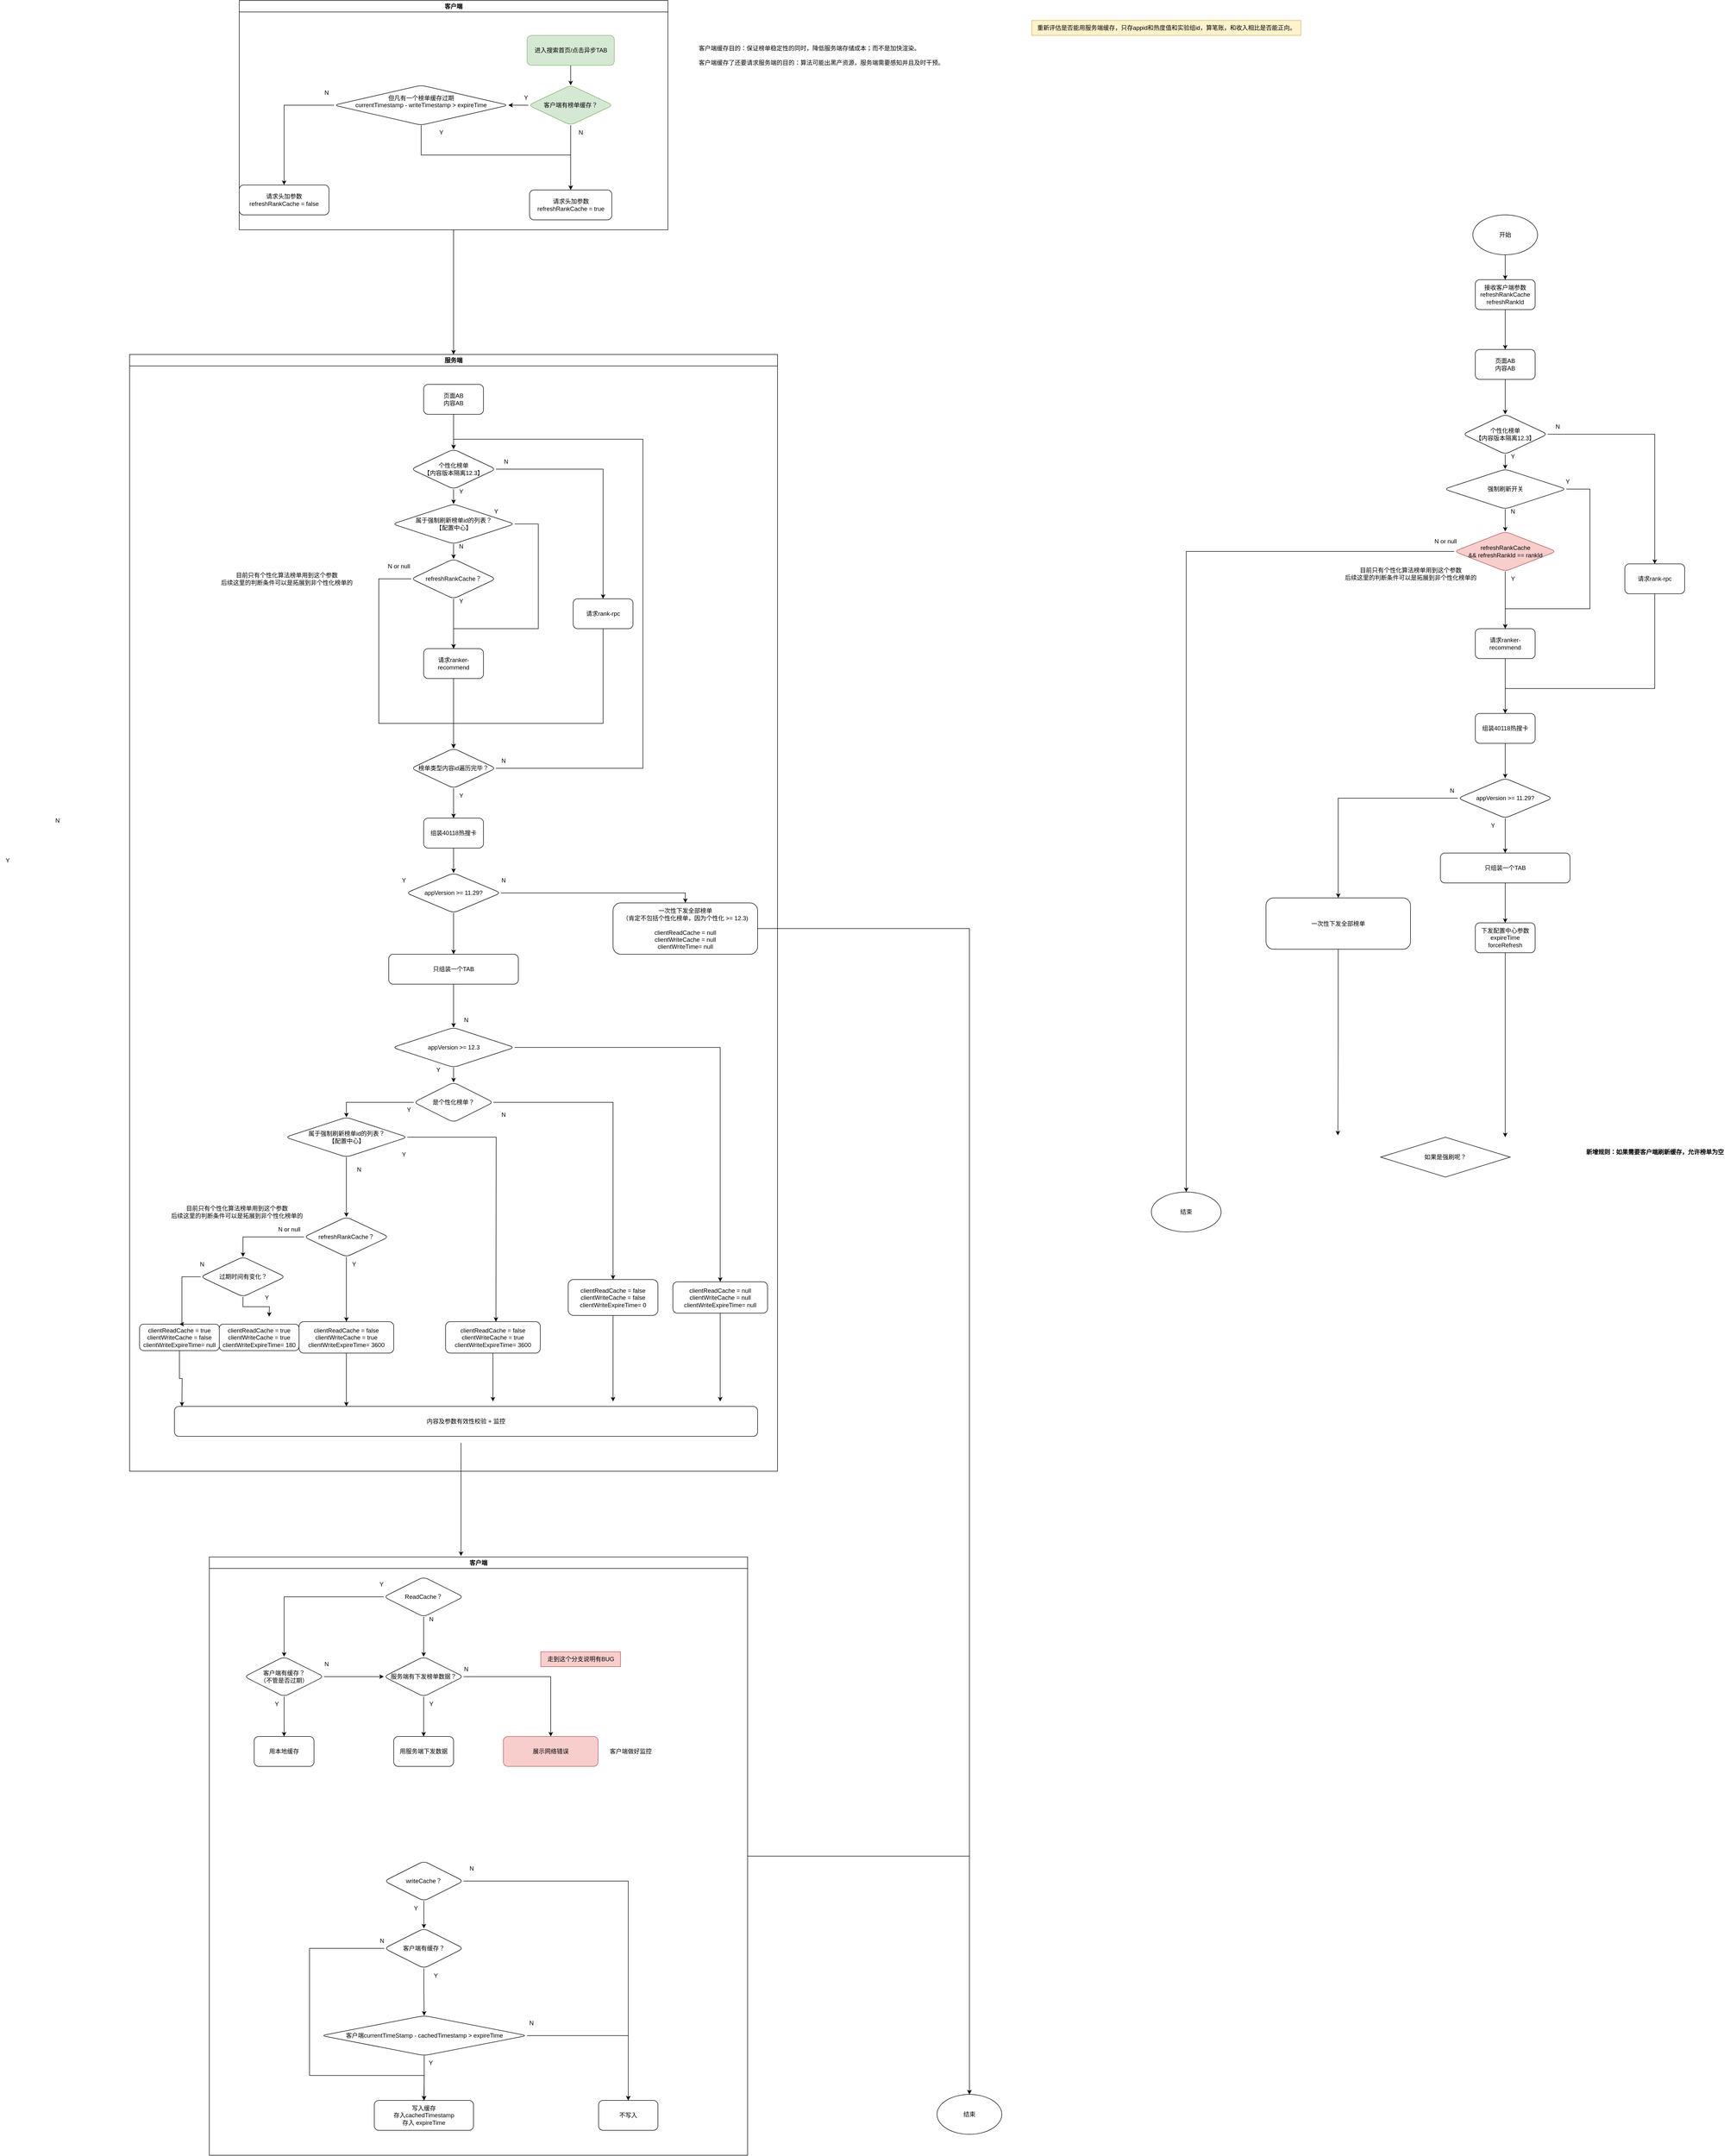 <mxfile version="26.0.16">
  <diagram name="第 1 页" id="NQEf47WvhXZKwdAwDiqe">
    <mxGraphModel dx="1898" dy="1730" grid="1" gridSize="10" guides="1" tooltips="1" connect="1" arrows="1" fold="1" page="1" pageScale="1" pageWidth="827" pageHeight="1169" math="0" shadow="0">
      <root>
        <mxCell id="0" />
        <mxCell id="1" parent="0" />
        <mxCell id="9Gnq12phPFpCPruZLT1S-5" value="" style="edgeStyle=orthogonalEdgeStyle;rounded=0;orthogonalLoop=1;jettySize=auto;html=1;" parent="1" source="9Gnq12phPFpCPruZLT1S-2" target="9Gnq12phPFpCPruZLT1S-4" edge="1">
          <mxGeometry relative="1" as="geometry" />
        </mxCell>
        <mxCell id="9Gnq12phPFpCPruZLT1S-165" value="" style="edgeStyle=orthogonalEdgeStyle;rounded=0;orthogonalLoop=1;jettySize=auto;html=1;" parent="1" source="9Gnq12phPFpCPruZLT1S-4" target="9Gnq12phPFpCPruZLT1S-164" edge="1">
          <mxGeometry relative="1" as="geometry" />
        </mxCell>
        <mxCell id="9Gnq12phPFpCPruZLT1S-168" value="" style="edgeStyle=orthogonalEdgeStyle;rounded=0;orthogonalLoop=1;jettySize=auto;html=1;" parent="1" source="9Gnq12phPFpCPruZLT1S-4" target="9Gnq12phPFpCPruZLT1S-167" edge="1">
          <mxGeometry relative="1" as="geometry" />
        </mxCell>
        <mxCell id="9Gnq12phPFpCPruZLT1S-4" value="客户端有榜单缓存？" style="rhombus;whiteSpace=wrap;html=1;rounded=1;fillColor=#d5e8d4;strokeColor=#82b366;" parent="1" vertex="1">
          <mxGeometry x="430" y="-60" width="170" height="80" as="geometry" />
        </mxCell>
        <mxCell id="9Gnq12phPFpCPruZLT1S-66" value="" style="edgeStyle=orthogonalEdgeStyle;rounded=0;orthogonalLoop=1;jettySize=auto;html=1;entryX=0.5;entryY=0;entryDx=0;entryDy=0;" parent="1" source="9Gnq12phPFpCPruZLT1S-61" target="9Gnq12phPFpCPruZLT1S-103" edge="1">
          <mxGeometry relative="1" as="geometry">
            <mxPoint x="220" y="3082" as="targetPoint" />
          </mxGeometry>
        </mxCell>
        <mxCell id="9Gnq12phPFpCPruZLT1S-104" style="edgeStyle=orthogonalEdgeStyle;rounded=0;orthogonalLoop=1;jettySize=auto;html=1;entryX=0.5;entryY=0;entryDx=0;entryDy=0;" parent="1" source="9Gnq12phPFpCPruZLT1S-61" target="9Gnq12phPFpCPruZLT1S-94" edge="1">
          <mxGeometry relative="1" as="geometry" />
        </mxCell>
        <mxCell id="9Gnq12phPFpCPruZLT1S-61" value="ReadCache？" style="rhombus;whiteSpace=wrap;html=1;rounded=1;" parent="1" vertex="1">
          <mxGeometry x="140" y="2932" width="160" height="80" as="geometry" />
        </mxCell>
        <mxCell id="9Gnq12phPFpCPruZLT1S-67" value="Y" style="text;html=1;align=center;verticalAlign=middle;resizable=0;points=[];autosize=1;strokeColor=none;fillColor=none;" parent="1" vertex="1">
          <mxGeometry x="120" y="2932" width="30" height="30" as="geometry" />
        </mxCell>
        <mxCell id="9Gnq12phPFpCPruZLT1S-68" value="N" style="text;html=1;align=center;verticalAlign=middle;resizable=0;points=[];autosize=1;strokeColor=none;fillColor=none;" parent="1" vertex="1">
          <mxGeometry x="220" y="3002" width="30" height="30" as="geometry" />
        </mxCell>
        <mxCell id="9Gnq12phPFpCPruZLT1S-96" style="edgeStyle=orthogonalEdgeStyle;rounded=0;orthogonalLoop=1;jettySize=auto;html=1;entryX=0;entryY=0.5;entryDx=0;entryDy=0;" parent="1" source="9Gnq12phPFpCPruZLT1S-94" target="9Gnq12phPFpCPruZLT1S-103" edge="1">
          <mxGeometry relative="1" as="geometry">
            <mxPoint x="160" y="3112" as="targetPoint" />
            <Array as="points" />
          </mxGeometry>
        </mxCell>
        <mxCell id="9Gnq12phPFpCPruZLT1S-100" style="edgeStyle=orthogonalEdgeStyle;rounded=0;orthogonalLoop=1;jettySize=auto;html=1;entryX=0.5;entryY=0;entryDx=0;entryDy=0;" parent="1" source="9Gnq12phPFpCPruZLT1S-94" target="9Gnq12phPFpCPruZLT1S-97" edge="1">
          <mxGeometry relative="1" as="geometry" />
        </mxCell>
        <mxCell id="9Gnq12phPFpCPruZLT1S-94" value="客户端有缓存？&lt;br&gt;（不管是否过期）" style="rhombus;whiteSpace=wrap;html=1;rounded=1;" parent="1" vertex="1">
          <mxGeometry x="-140" y="3092" width="160" height="80" as="geometry" />
        </mxCell>
        <mxCell id="9Gnq12phPFpCPruZLT1S-97" value="用本地缓存" style="whiteSpace=wrap;html=1;rounded=1;" parent="1" vertex="1">
          <mxGeometry x="-120" y="3252" width="120" height="60" as="geometry" />
        </mxCell>
        <mxCell id="9Gnq12phPFpCPruZLT1S-101" value="Y" style="text;html=1;align=center;verticalAlign=middle;resizable=0;points=[];autosize=1;strokeColor=none;fillColor=none;" parent="1" vertex="1">
          <mxGeometry x="-90" y="3172" width="30" height="30" as="geometry" />
        </mxCell>
        <mxCell id="9Gnq12phPFpCPruZLT1S-102" value="N" style="text;html=1;align=center;verticalAlign=middle;resizable=0;points=[];autosize=1;strokeColor=none;fillColor=none;" parent="1" vertex="1">
          <mxGeometry x="10" y="3092" width="30" height="30" as="geometry" />
        </mxCell>
        <mxCell id="9Gnq12phPFpCPruZLT1S-106" value="" style="edgeStyle=orthogonalEdgeStyle;rounded=0;orthogonalLoop=1;jettySize=auto;html=1;" parent="1" source="9Gnq12phPFpCPruZLT1S-103" target="9Gnq12phPFpCPruZLT1S-105" edge="1">
          <mxGeometry relative="1" as="geometry" />
        </mxCell>
        <mxCell id="9Gnq12phPFpCPruZLT1S-107" style="edgeStyle=orthogonalEdgeStyle;rounded=0;orthogonalLoop=1;jettySize=auto;html=1;entryX=0.5;entryY=0;entryDx=0;entryDy=0;" parent="1" source="9Gnq12phPFpCPruZLT1S-103" target="9Gnq12phPFpCPruZLT1S-109" edge="1">
          <mxGeometry relative="1" as="geometry">
            <mxPoint x="460" y="3242" as="targetPoint" />
          </mxGeometry>
        </mxCell>
        <mxCell id="9Gnq12phPFpCPruZLT1S-103" value="服务端有下发榜单数据？" style="rhombus;whiteSpace=wrap;html=1;rounded=1;" parent="1" vertex="1">
          <mxGeometry x="140" y="3092" width="160" height="80" as="geometry" />
        </mxCell>
        <mxCell id="9Gnq12phPFpCPruZLT1S-105" value="用服务端下发数据" style="whiteSpace=wrap;html=1;rounded=1;" parent="1" vertex="1">
          <mxGeometry x="160" y="3252" width="120" height="60" as="geometry" />
        </mxCell>
        <mxCell id="9Gnq12phPFpCPruZLT1S-109" value="展示网络错误" style="whiteSpace=wrap;html=1;rounded=1;fillColor=#f8cecc;strokeColor=#b85450;" parent="1" vertex="1">
          <mxGeometry x="380" y="3252" width="190" height="60" as="geometry" />
        </mxCell>
        <mxCell id="9Gnq12phPFpCPruZLT1S-110" value="N" style="text;html=1;align=center;verticalAlign=middle;resizable=0;points=[];autosize=1;strokeColor=none;fillColor=none;" parent="1" vertex="1">
          <mxGeometry x="290" y="3102" width="30" height="30" as="geometry" />
        </mxCell>
        <mxCell id="9Gnq12phPFpCPruZLT1S-113" value="Y" style="text;html=1;align=center;verticalAlign=middle;resizable=0;points=[];autosize=1;strokeColor=none;fillColor=none;" parent="1" vertex="1">
          <mxGeometry x="220" y="3172" width="30" height="30" as="geometry" />
        </mxCell>
        <mxCell id="9Gnq12phPFpCPruZLT1S-129" value="客户端做好监控" style="text;html=1;align=center;verticalAlign=middle;resizable=0;points=[];autosize=1;strokeColor=none;fillColor=none;" parent="1" vertex="1">
          <mxGeometry x="580" y="3267" width="110" height="30" as="geometry" />
        </mxCell>
        <mxCell id="SpRwDZlbMjW81mHkaQeA-9" style="edgeStyle=orthogonalEdgeStyle;rounded=0;orthogonalLoop=1;jettySize=auto;html=1;entryX=0.5;entryY=0;entryDx=0;entryDy=0;" parent="1" source="9Gnq12phPFpCPruZLT1S-150" target="IQsKiP9p9qlhISxIr5vT-49" edge="1">
          <mxGeometry relative="1" as="geometry" />
        </mxCell>
        <mxCell id="9Gnq12phPFpCPruZLT1S-150" value="客户端" style="swimlane;whiteSpace=wrap;html=1;" parent="1" vertex="1">
          <mxGeometry x="-210" y="2892" width="1080" height="1200" as="geometry" />
        </mxCell>
        <mxCell id="9Gnq12phPFpCPruZLT1S-117" style="edgeStyle=orthogonalEdgeStyle;rounded=0;orthogonalLoop=1;jettySize=auto;html=1;entryX=0.5;entryY=0;entryDx=0;entryDy=0;" parent="9Gnq12phPFpCPruZLT1S-150" source="9Gnq12phPFpCPruZLT1S-71" target="9Gnq12phPFpCPruZLT1S-115" edge="1">
          <mxGeometry relative="1" as="geometry" />
        </mxCell>
        <mxCell id="9Gnq12phPFpCPruZLT1S-137" style="edgeStyle=orthogonalEdgeStyle;rounded=0;orthogonalLoop=1;jettySize=auto;html=1;entryX=0.5;entryY=0;entryDx=0;entryDy=0;" parent="9Gnq12phPFpCPruZLT1S-150" source="9Gnq12phPFpCPruZLT1S-71" target="9Gnq12phPFpCPruZLT1S-134" edge="1">
          <mxGeometry relative="1" as="geometry" />
        </mxCell>
        <mxCell id="9Gnq12phPFpCPruZLT1S-71" value="writeCache？" style="rhombus;whiteSpace=wrap;html=1;rounded=1;" parent="9Gnq12phPFpCPruZLT1S-150" vertex="1">
          <mxGeometry x="351.01" y="610" width="159" height="80" as="geometry" />
        </mxCell>
        <mxCell id="9Gnq12phPFpCPruZLT1S-74" value="Y" style="text;html=1;align=center;verticalAlign=middle;resizable=0;points=[];autosize=1;strokeColor=none;fillColor=none;" parent="9Gnq12phPFpCPruZLT1S-150" vertex="1">
          <mxGeometry x="398.51" y="690" width="30" height="30" as="geometry" />
        </mxCell>
        <mxCell id="9Gnq12phPFpCPruZLT1S-75" value="N" style="text;html=1;align=center;verticalAlign=middle;resizable=0;points=[];autosize=1;strokeColor=none;fillColor=none;" parent="9Gnq12phPFpCPruZLT1S-150" vertex="1">
          <mxGeometry x="511.01" y="610" width="30" height="30" as="geometry" />
        </mxCell>
        <mxCell id="9Gnq12phPFpCPruZLT1S-136" style="edgeStyle=orthogonalEdgeStyle;rounded=0;orthogonalLoop=1;jettySize=auto;html=1;" parent="9Gnq12phPFpCPruZLT1S-150" source="9Gnq12phPFpCPruZLT1S-115" edge="1">
          <mxGeometry relative="1" as="geometry">
            <mxPoint x="431.01" y="1090" as="targetPoint" />
            <Array as="points">
              <mxPoint x="201.01" y="785" />
              <mxPoint x="201.01" y="1040" />
              <mxPoint x="431.01" y="1040" />
            </Array>
          </mxGeometry>
        </mxCell>
        <mxCell id="9Gnq12phPFpCPruZLT1S-147" style="edgeStyle=orthogonalEdgeStyle;rounded=0;orthogonalLoop=1;jettySize=auto;html=1;entryX=0.5;entryY=0;entryDx=0;entryDy=0;" parent="9Gnq12phPFpCPruZLT1S-150" source="9Gnq12phPFpCPruZLT1S-115" target="9Gnq12phPFpCPruZLT1S-130" edge="1">
          <mxGeometry relative="1" as="geometry" />
        </mxCell>
        <mxCell id="9Gnq12phPFpCPruZLT1S-115" value="客户端有缓存？" style="rhombus;whiteSpace=wrap;html=1;rounded=1;" parent="9Gnq12phPFpCPruZLT1S-150" vertex="1">
          <mxGeometry x="351.01" y="745" width="159" height="80" as="geometry" />
        </mxCell>
        <mxCell id="9Gnq12phPFpCPruZLT1S-123" value="N" style="text;html=1;align=center;verticalAlign=middle;resizable=0;points=[];autosize=1;strokeColor=none;fillColor=none;" parent="9Gnq12phPFpCPruZLT1S-150" vertex="1">
          <mxGeometry x="331.01" y="755" width="30" height="30" as="geometry" />
        </mxCell>
        <mxCell id="9Gnq12phPFpCPruZLT1S-126" value="Y" style="text;html=1;align=center;verticalAlign=middle;resizable=0;points=[];autosize=1;strokeColor=none;fillColor=none;" parent="9Gnq12phPFpCPruZLT1S-150" vertex="1">
          <mxGeometry x="438.51" y="825" width="30" height="30" as="geometry" />
        </mxCell>
        <mxCell id="9Gnq12phPFpCPruZLT1S-132" value="" style="edgeStyle=orthogonalEdgeStyle;rounded=0;orthogonalLoop=1;jettySize=auto;html=1;" parent="9Gnq12phPFpCPruZLT1S-150" source="9Gnq12phPFpCPruZLT1S-130" target="9Gnq12phPFpCPruZLT1S-131" edge="1">
          <mxGeometry relative="1" as="geometry" />
        </mxCell>
        <mxCell id="9Gnq12phPFpCPruZLT1S-135" value="" style="edgeStyle=orthogonalEdgeStyle;rounded=0;orthogonalLoop=1;jettySize=auto;html=1;" parent="9Gnq12phPFpCPruZLT1S-150" source="9Gnq12phPFpCPruZLT1S-130" target="9Gnq12phPFpCPruZLT1S-134" edge="1">
          <mxGeometry relative="1" as="geometry" />
        </mxCell>
        <mxCell id="9Gnq12phPFpCPruZLT1S-130" value="客户端currentTimeStamp - cachedTimestamp &amp;gt; expireTime" style="rhombus;whiteSpace=wrap;html=1;rounded=1;" parent="9Gnq12phPFpCPruZLT1S-150" vertex="1">
          <mxGeometry x="224.67" y="920" width="412.75" height="80" as="geometry" />
        </mxCell>
        <mxCell id="9Gnq12phPFpCPruZLT1S-131" value="写入缓存&lt;br&gt;存入cachedTimestamp&lt;br&gt;存入 expireTime" style="whiteSpace=wrap;html=1;rounded=1;" parent="9Gnq12phPFpCPruZLT1S-150" vertex="1">
          <mxGeometry x="331" y="1090" width="199.01" height="60" as="geometry" />
        </mxCell>
        <mxCell id="9Gnq12phPFpCPruZLT1S-134" value="不写入" style="whiteSpace=wrap;html=1;rounded=1;" parent="9Gnq12phPFpCPruZLT1S-150" vertex="1">
          <mxGeometry x="781.005" y="1090" width="119" height="60" as="geometry" />
        </mxCell>
        <mxCell id="9Gnq12phPFpCPruZLT1S-140" value="Y" style="text;html=1;align=center;verticalAlign=middle;resizable=0;points=[];autosize=1;strokeColor=none;fillColor=none;" parent="9Gnq12phPFpCPruZLT1S-150" vertex="1">
          <mxGeometry x="428.51" y="1000" width="30" height="30" as="geometry" />
        </mxCell>
        <mxCell id="9Gnq12phPFpCPruZLT1S-141" value="N" style="text;html=1;align=center;verticalAlign=middle;resizable=0;points=[];autosize=1;strokeColor=none;fillColor=none;" parent="9Gnq12phPFpCPruZLT1S-150" vertex="1">
          <mxGeometry x="631.01" y="920" width="30" height="30" as="geometry" />
        </mxCell>
        <mxCell id="9Gnq12phPFpCPruZLT1S-112" value="走到这个分支说明有BUG" style="text;html=1;align=center;verticalAlign=middle;resizable=0;points=[];autosize=1;strokeColor=#b85450;fillColor=#f8cecc;" parent="9Gnq12phPFpCPruZLT1S-150" vertex="1">
          <mxGeometry x="665" y="190" width="160" height="30" as="geometry" />
        </mxCell>
        <mxCell id="9Gnq12phPFpCPruZLT1S-166" value="Y" style="text;html=1;align=center;verticalAlign=middle;resizable=0;points=[];autosize=1;strokeColor=none;fillColor=none;" parent="1" vertex="1">
          <mxGeometry x="410" y="-50" width="30" height="30" as="geometry" />
        </mxCell>
        <mxCell id="9Gnq12phPFpCPruZLT1S-178" value="" style="edgeStyle=orthogonalEdgeStyle;rounded=0;orthogonalLoop=1;jettySize=auto;html=1;" parent="1" source="9Gnq12phPFpCPruZLT1S-167" target="9Gnq12phPFpCPruZLT1S-177" edge="1">
          <mxGeometry relative="1" as="geometry" />
        </mxCell>
        <mxCell id="9Gnq12phPFpCPruZLT1S-182" style="edgeStyle=orthogonalEdgeStyle;rounded=0;orthogonalLoop=1;jettySize=auto;html=1;entryX=0.5;entryY=0;entryDx=0;entryDy=0;" parent="1" source="9Gnq12phPFpCPruZLT1S-167" target="9Gnq12phPFpCPruZLT1S-164" edge="1">
          <mxGeometry relative="1" as="geometry">
            <Array as="points">
              <mxPoint x="215" y="80" />
              <mxPoint x="515" y="80" />
            </Array>
          </mxGeometry>
        </mxCell>
        <mxCell id="9Gnq12phPFpCPruZLT1S-167" value="但凡有一个榜单缓存过期&lt;br&gt;currentTimestamp - writeTimestamp &amp;gt; expireTime&lt;div&gt;&lt;br&gt;&lt;/div&gt;" style="rhombus;whiteSpace=wrap;html=1;rounded=1;" parent="1" vertex="1">
          <mxGeometry x="40" y="-60" width="350" height="80" as="geometry" />
        </mxCell>
        <mxCell id="9Gnq12phPFpCPruZLT1S-179" value="N" style="text;html=1;align=center;verticalAlign=middle;resizable=0;points=[];autosize=1;strokeColor=none;fillColor=none;" parent="1" vertex="1">
          <mxGeometry x="520" y="20" width="30" height="30" as="geometry" />
        </mxCell>
        <mxCell id="9Gnq12phPFpCPruZLT1S-183" value="Y" style="text;html=1;align=center;verticalAlign=middle;resizable=0;points=[];autosize=1;strokeColor=none;fillColor=none;" parent="1" vertex="1">
          <mxGeometry x="240" y="20" width="30" height="30" as="geometry" />
        </mxCell>
        <mxCell id="9Gnq12phPFpCPruZLT1S-184" value="N" style="text;html=1;align=center;verticalAlign=middle;resizable=0;points=[];autosize=1;strokeColor=none;fillColor=none;" parent="1" vertex="1">
          <mxGeometry x="10" y="-60" width="30" height="30" as="geometry" />
        </mxCell>
        <mxCell id="9Gnq12phPFpCPruZLT1S-206" value="客户端" style="swimlane;whiteSpace=wrap;html=1;" parent="1" vertex="1">
          <mxGeometry x="-150" y="-230" width="860" height="460" as="geometry" />
        </mxCell>
        <mxCell id="9Gnq12phPFpCPruZLT1S-177" value="请求头加参数&lt;br&gt;refreshRankCache = false" style="whiteSpace=wrap;html=1;rounded=1;" parent="9Gnq12phPFpCPruZLT1S-206" vertex="1">
          <mxGeometry y="370" width="180" height="60" as="geometry" />
        </mxCell>
        <mxCell id="9Gnq12phPFpCPruZLT1S-164" value="请求头加参数&lt;br&gt;refreshRankCache&amp;nbsp;= true" style="whiteSpace=wrap;html=1;rounded=1;" parent="9Gnq12phPFpCPruZLT1S-206" vertex="1">
          <mxGeometry x="582.5" y="380" width="165" height="60" as="geometry" />
        </mxCell>
        <mxCell id="9Gnq12phPFpCPruZLT1S-2" value="进入搜索首页/点击异步TAB" style="rounded=1;whiteSpace=wrap;html=1;fillColor=#d5e8d4;strokeColor=#82b366;" parent="9Gnq12phPFpCPruZLT1S-206" vertex="1">
          <mxGeometry x="577.5" y="70" width="175" height="60" as="geometry" />
        </mxCell>
        <mxCell id="9Gnq12phPFpCPruZLT1S-207" value="服务端" style="swimlane;whiteSpace=wrap;html=1;" parent="1" vertex="1">
          <mxGeometry x="-370" y="480" width="1300" height="2240" as="geometry" />
        </mxCell>
        <mxCell id="9Gnq12phPFpCPruZLT1S-217" value="" style="edgeStyle=orthogonalEdgeStyle;rounded=0;orthogonalLoop=1;jettySize=auto;html=1;" parent="9Gnq12phPFpCPruZLT1S-207" source="9Gnq12phPFpCPruZLT1S-211" target="9Gnq12phPFpCPruZLT1S-216" edge="1">
          <mxGeometry relative="1" as="geometry" />
        </mxCell>
        <mxCell id="IQsKiP9p9qlhISxIr5vT-22" style="edgeStyle=orthogonalEdgeStyle;rounded=0;orthogonalLoop=1;jettySize=auto;html=1;entryX=0.5;entryY=0;entryDx=0;entryDy=0;" parent="9Gnq12phPFpCPruZLT1S-207" source="IQsKiP9p9qlhISxIr5vT-28" target="9Gnq12phPFpCPruZLT1S-222" edge="1">
          <mxGeometry relative="1" as="geometry" />
        </mxCell>
        <mxCell id="9Gnq12phPFpCPruZLT1S-211" value="个性化榜单&lt;br&gt;【内容版本隔离12.3】" style="rhombus;whiteSpace=wrap;html=1;rounded=1;" parent="9Gnq12phPFpCPruZLT1S-207" vertex="1">
          <mxGeometry x="565" y="190" width="170" height="80" as="geometry" />
        </mxCell>
        <mxCell id="IQsKiP9p9qlhISxIr5vT-27" style="edgeStyle=orthogonalEdgeStyle;rounded=0;orthogonalLoop=1;jettySize=auto;html=1;entryX=0.5;entryY=0;entryDx=0;entryDy=0;" parent="9Gnq12phPFpCPruZLT1S-207" source="9Gnq12phPFpCPruZLT1S-216" edge="1">
          <mxGeometry relative="1" as="geometry">
            <mxPoint x="650" y="790.0" as="targetPoint" />
            <Array as="points">
              <mxPoint x="950" y="740" />
              <mxPoint x="650" y="740" />
            </Array>
          </mxGeometry>
        </mxCell>
        <mxCell id="9Gnq12phPFpCPruZLT1S-216" value="请求rank-rpc" style="whiteSpace=wrap;html=1;rounded=1;" parent="9Gnq12phPFpCPruZLT1S-207" vertex="1">
          <mxGeometry x="890" y="490" width="120" height="60" as="geometry" />
        </mxCell>
        <mxCell id="9Gnq12phPFpCPruZLT1S-218" value="Y" style="text;html=1;align=center;verticalAlign=middle;resizable=0;points=[];autosize=1;strokeColor=none;fillColor=none;" parent="9Gnq12phPFpCPruZLT1S-207" vertex="1">
          <mxGeometry x="650" y="260" width="30" height="30" as="geometry" />
        </mxCell>
        <mxCell id="9Gnq12phPFpCPruZLT1S-219" value="N or null" style="text;html=1;align=center;verticalAlign=middle;resizable=0;points=[];autosize=1;strokeColor=none;fillColor=none;" parent="9Gnq12phPFpCPruZLT1S-207" vertex="1">
          <mxGeometry x="505" y="410" width="70" height="30" as="geometry" />
        </mxCell>
        <mxCell id="9Gnq12phPFpCPruZLT1S-224" value="" style="edgeStyle=orthogonalEdgeStyle;rounded=0;orthogonalLoop=1;jettySize=auto;html=1;" parent="9Gnq12phPFpCPruZLT1S-207" source="9Gnq12phPFpCPruZLT1S-222" target="9Gnq12phPFpCPruZLT1S-223" edge="1">
          <mxGeometry relative="1" as="geometry" />
        </mxCell>
        <mxCell id="IQsKiP9p9qlhISxIr5vT-24" value="" style="edgeStyle=orthogonalEdgeStyle;rounded=0;orthogonalLoop=1;jettySize=auto;html=1;entryX=0.5;entryY=0;entryDx=0;entryDy=0;" parent="9Gnq12phPFpCPruZLT1S-207" source="9Gnq12phPFpCPruZLT1S-222" edge="1">
          <mxGeometry relative="1" as="geometry">
            <mxPoint x="650" y="790.0" as="targetPoint" />
            <Array as="points">
              <mxPoint x="500" y="450" />
              <mxPoint x="500" y="740" />
              <mxPoint x="650" y="740" />
            </Array>
          </mxGeometry>
        </mxCell>
        <mxCell id="9Gnq12phPFpCPruZLT1S-222" value="refreshRankCache？" style="rhombus;whiteSpace=wrap;html=1;rounded=1;" parent="9Gnq12phPFpCPruZLT1S-207" vertex="1">
          <mxGeometry x="565" y="410" width="170" height="80" as="geometry" />
        </mxCell>
        <mxCell id="IQsKiP9p9qlhISxIr5vT-26" style="edgeStyle=orthogonalEdgeStyle;rounded=0;orthogonalLoop=1;jettySize=auto;html=1;entryX=0.5;entryY=0;entryDx=0;entryDy=0;" parent="9Gnq12phPFpCPruZLT1S-207" source="9Gnq12phPFpCPruZLT1S-223" edge="1">
          <mxGeometry relative="1" as="geometry">
            <mxPoint x="650" y="790.0" as="targetPoint" />
          </mxGeometry>
        </mxCell>
        <mxCell id="9Gnq12phPFpCPruZLT1S-223" value="请求ranker-recommend" style="whiteSpace=wrap;html=1;rounded=1;" parent="9Gnq12phPFpCPruZLT1S-207" vertex="1">
          <mxGeometry x="590" y="590" width="120" height="60" as="geometry" />
        </mxCell>
        <mxCell id="9Gnq12phPFpCPruZLT1S-230" value="N" style="text;html=1;align=center;verticalAlign=middle;resizable=0;points=[];autosize=1;strokeColor=none;fillColor=none;" parent="9Gnq12phPFpCPruZLT1S-207" vertex="1">
          <mxGeometry x="740" y="200" width="30" height="30" as="geometry" />
        </mxCell>
        <mxCell id="9Gnq12phPFpCPruZLT1S-229" value="Y" style="text;html=1;align=center;verticalAlign=middle;resizable=0;points=[];autosize=1;strokeColor=none;fillColor=none;" parent="9Gnq12phPFpCPruZLT1S-207" vertex="1">
          <mxGeometry x="650" y="480" width="30" height="30" as="geometry" />
        </mxCell>
        <mxCell id="9Gnq12phPFpCPruZLT1S-234" style="edgeStyle=orthogonalEdgeStyle;rounded=0;orthogonalLoop=1;jettySize=auto;html=1;entryX=0.5;entryY=0;entryDx=0;entryDy=0;" parent="9Gnq12phPFpCPruZLT1S-207" source="9Gnq12phPFpCPruZLT1S-233" target="9Gnq12phPFpCPruZLT1S-211" edge="1">
          <mxGeometry relative="1" as="geometry" />
        </mxCell>
        <mxCell id="9Gnq12phPFpCPruZLT1S-233" value="页面AB&lt;br&gt;内容AB" style="whiteSpace=wrap;html=1;rounded=1;" parent="9Gnq12phPFpCPruZLT1S-207" vertex="1">
          <mxGeometry x="590" y="60" width="120" height="60" as="geometry" />
        </mxCell>
        <mxCell id="IQsKiP9p9qlhISxIr5vT-33" style="edgeStyle=orthogonalEdgeStyle;rounded=0;orthogonalLoop=1;jettySize=auto;html=1;entryX=0.5;entryY=0;entryDx=0;entryDy=0;exitX=1;exitY=0.5;exitDx=0;exitDy=0;" parent="9Gnq12phPFpCPruZLT1S-207" source="IQsKiP9p9qlhISxIr5vT-28" target="9Gnq12phPFpCPruZLT1S-223" edge="1">
          <mxGeometry relative="1" as="geometry">
            <Array as="points">
              <mxPoint x="820" y="340" />
              <mxPoint x="820" y="550" />
              <mxPoint x="650" y="550" />
            </Array>
          </mxGeometry>
        </mxCell>
        <mxCell id="IQsKiP9p9qlhISxIr5vT-28" value="属于强制刷新榜单id的列表？&lt;br&gt;【配置中心】" style="rhombus;whiteSpace=wrap;html=1;rounded=1;" parent="9Gnq12phPFpCPruZLT1S-207" vertex="1">
          <mxGeometry x="527.5" y="300" width="245" height="80" as="geometry" />
        </mxCell>
        <mxCell id="IQsKiP9p9qlhISxIr5vT-29" value="" style="edgeStyle=orthogonalEdgeStyle;rounded=0;orthogonalLoop=1;jettySize=auto;html=1;entryX=0.5;entryY=0;entryDx=0;entryDy=0;" parent="9Gnq12phPFpCPruZLT1S-207" source="9Gnq12phPFpCPruZLT1S-211" target="IQsKiP9p9qlhISxIr5vT-28" edge="1">
          <mxGeometry relative="1" as="geometry">
            <mxPoint x="290" y="770" as="sourcePoint" />
            <mxPoint x="290" y="850" as="targetPoint" />
          </mxGeometry>
        </mxCell>
        <mxCell id="IQsKiP9p9qlhISxIr5vT-30" value="N" style="text;html=1;align=center;verticalAlign=middle;resizable=0;points=[];autosize=1;strokeColor=none;fillColor=none;" parent="9Gnq12phPFpCPruZLT1S-207" vertex="1">
          <mxGeometry x="650" y="370" width="30" height="30" as="geometry" />
        </mxCell>
        <mxCell id="IQsKiP9p9qlhISxIr5vT-34" value="Y" style="text;html=1;align=center;verticalAlign=middle;resizable=0;points=[];autosize=1;strokeColor=none;fillColor=none;" parent="9Gnq12phPFpCPruZLT1S-207" vertex="1">
          <mxGeometry x="720" y="300" width="30" height="30" as="geometry" />
        </mxCell>
        <mxCell id="IQsKiP9p9qlhISxIr5vT-36" style="edgeStyle=orthogonalEdgeStyle;rounded=0;orthogonalLoop=1;jettySize=auto;html=1;entryX=0.5;entryY=0;entryDx=0;entryDy=0;" parent="9Gnq12phPFpCPruZLT1S-207" source="IQsKiP9p9qlhISxIr5vT-35" target="9Gnq12phPFpCPruZLT1S-211" edge="1">
          <mxGeometry relative="1" as="geometry">
            <Array as="points">
              <mxPoint x="1030" y="830" />
              <mxPoint x="1030" y="170" />
              <mxPoint x="650" y="170" />
            </Array>
          </mxGeometry>
        </mxCell>
        <mxCell id="IQsKiP9p9qlhISxIr5vT-37" style="edgeStyle=orthogonalEdgeStyle;rounded=0;orthogonalLoop=1;jettySize=auto;html=1;" parent="9Gnq12phPFpCPruZLT1S-207" source="IQsKiP9p9qlhISxIr5vT-35" edge="1">
          <mxGeometry relative="1" as="geometry">
            <mxPoint x="650" y="930.0" as="targetPoint" />
          </mxGeometry>
        </mxCell>
        <mxCell id="IQsKiP9p9qlhISxIr5vT-35" value="榜单类型内容id遍历完毕？" style="rhombus;whiteSpace=wrap;html=1;rounded=1;" parent="9Gnq12phPFpCPruZLT1S-207" vertex="1">
          <mxGeometry x="565" y="790" width="170" height="80" as="geometry" />
        </mxCell>
        <mxCell id="IQsKiP9p9qlhISxIr5vT-38" value="N" style="text;html=1;align=center;verticalAlign=middle;resizable=0;points=[];autosize=1;strokeColor=none;fillColor=none;" parent="9Gnq12phPFpCPruZLT1S-207" vertex="1">
          <mxGeometry x="735" y="800" width="30" height="30" as="geometry" />
        </mxCell>
        <mxCell id="IQsKiP9p9qlhISxIr5vT-39" value="Y" style="text;html=1;align=center;verticalAlign=middle;resizable=0;points=[];autosize=1;strokeColor=none;fillColor=none;" parent="9Gnq12phPFpCPruZLT1S-207" vertex="1">
          <mxGeometry x="650" y="870" width="30" height="30" as="geometry" />
        </mxCell>
        <mxCell id="IQsKiP9p9qlhISxIr5vT-42" value="" style="edgeStyle=orthogonalEdgeStyle;rounded=0;orthogonalLoop=1;jettySize=auto;html=1;" parent="9Gnq12phPFpCPruZLT1S-207" source="IQsKiP9p9qlhISxIr5vT-40" target="IQsKiP9p9qlhISxIr5vT-41" edge="1">
          <mxGeometry relative="1" as="geometry" />
        </mxCell>
        <mxCell id="IQsKiP9p9qlhISxIr5vT-40" value="组装40118热搜卡" style="whiteSpace=wrap;html=1;rounded=1;" parent="9Gnq12phPFpCPruZLT1S-207" vertex="1">
          <mxGeometry x="590" y="930" width="120" height="60" as="geometry" />
        </mxCell>
        <mxCell id="IQsKiP9p9qlhISxIr5vT-44" value="" style="edgeStyle=orthogonalEdgeStyle;rounded=0;orthogonalLoop=1;jettySize=auto;html=1;" parent="9Gnq12phPFpCPruZLT1S-207" source="IQsKiP9p9qlhISxIr5vT-41" target="IQsKiP9p9qlhISxIr5vT-43" edge="1">
          <mxGeometry relative="1" as="geometry" />
        </mxCell>
        <mxCell id="IQsKiP9p9qlhISxIr5vT-41" value="appVersion &amp;gt;= 11.29?" style="rhombus;whiteSpace=wrap;html=1;rounded=1;" parent="9Gnq12phPFpCPruZLT1S-207" vertex="1">
          <mxGeometry x="555" y="1040" width="190" height="80" as="geometry" />
        </mxCell>
        <mxCell id="IQsKiP9p9qlhISxIr5vT-123" style="edgeStyle=orthogonalEdgeStyle;rounded=0;orthogonalLoop=1;jettySize=auto;html=1;entryX=0.5;entryY=0;entryDx=0;entryDy=0;" parent="9Gnq12phPFpCPruZLT1S-207" source="IQsKiP9p9qlhISxIr5vT-43" target="IQsKiP9p9qlhISxIr5vT-53" edge="1">
          <mxGeometry relative="1" as="geometry" />
        </mxCell>
        <mxCell id="IQsKiP9p9qlhISxIr5vT-43" value="只组装一个TAB" style="whiteSpace=wrap;html=1;rounded=1;" parent="9Gnq12phPFpCPruZLT1S-207" vertex="1">
          <mxGeometry x="520" y="1203" width="260" height="60" as="geometry" />
        </mxCell>
        <mxCell id="IQsKiP9p9qlhISxIr5vT-47" value="Y" style="text;html=1;align=center;verticalAlign=middle;resizable=0;points=[];autosize=1;strokeColor=none;fillColor=none;" parent="9Gnq12phPFpCPruZLT1S-207" vertex="1">
          <mxGeometry x="535" y="1040" width="30" height="30" as="geometry" />
        </mxCell>
        <mxCell id="IQsKiP9p9qlhISxIr5vT-48" value="N" style="text;html=1;align=center;verticalAlign=middle;resizable=0;points=[];autosize=1;strokeColor=none;fillColor=none;" parent="9Gnq12phPFpCPruZLT1S-207" vertex="1">
          <mxGeometry x="735" y="1040" width="30" height="30" as="geometry" />
        </mxCell>
        <mxCell id="IQsKiP9p9qlhISxIr5vT-45" value="一次性下发全部榜单&lt;br&gt;（肯定不包括个性化榜单，因为个性化 &amp;gt;= 12.3)&lt;div&gt;&lt;br&gt;clientReadCache = null&lt;br&gt;clientWriteCache = null&lt;br&gt;clientWriteTime= null&lt;/div&gt;" style="whiteSpace=wrap;html=1;rounded=1;" parent="9Gnq12phPFpCPruZLT1S-207" vertex="1">
          <mxGeometry x="970" y="1100" width="290" height="103" as="geometry" />
        </mxCell>
        <mxCell id="IQsKiP9p9qlhISxIr5vT-46" style="edgeStyle=orthogonalEdgeStyle;rounded=0;orthogonalLoop=1;jettySize=auto;html=1;entryX=0.5;entryY=0;entryDx=0;entryDy=0;" parent="9Gnq12phPFpCPruZLT1S-207" source="IQsKiP9p9qlhISxIr5vT-41" target="IQsKiP9p9qlhISxIr5vT-45" edge="1">
          <mxGeometry relative="1" as="geometry" />
        </mxCell>
        <mxCell id="IQsKiP9p9qlhISxIr5vT-82" style="edgeStyle=orthogonalEdgeStyle;rounded=0;orthogonalLoop=1;jettySize=auto;html=1;entryX=0.5;entryY=0;entryDx=0;entryDy=0;" parent="9Gnq12phPFpCPruZLT1S-207" source="IQsKiP9p9qlhISxIr5vT-53" target="IQsKiP9p9qlhISxIr5vT-84" edge="1">
          <mxGeometry relative="1" as="geometry">
            <mxPoint x="1080" y="1720" as="targetPoint" />
          </mxGeometry>
        </mxCell>
        <mxCell id="IQsKiP9p9qlhISxIr5vT-97" value="" style="edgeStyle=orthogonalEdgeStyle;rounded=0;orthogonalLoop=1;jettySize=auto;html=1;" parent="9Gnq12phPFpCPruZLT1S-207" source="IQsKiP9p9qlhISxIr5vT-53" target="IQsKiP9p9qlhISxIr5vT-96" edge="1">
          <mxGeometry relative="1" as="geometry" />
        </mxCell>
        <mxCell id="IQsKiP9p9qlhISxIr5vT-53" value="appVersion &amp;gt;= 12.3" style="rhombus;whiteSpace=wrap;html=1;rounded=1;" parent="9Gnq12phPFpCPruZLT1S-207" vertex="1">
          <mxGeometry x="527.5" y="1350" width="245" height="80" as="geometry" />
        </mxCell>
        <mxCell id="IQsKiP9p9qlhISxIr5vT-90" style="edgeStyle=orthogonalEdgeStyle;rounded=0;orthogonalLoop=1;jettySize=auto;html=1;entryX=0.5;entryY=0;entryDx=0;entryDy=0;" parent="9Gnq12phPFpCPruZLT1S-207" source="IQsKiP9p9qlhISxIr5vT-73" edge="1">
          <mxGeometry relative="1" as="geometry">
            <mxPoint x="735" y="1940" as="targetPoint" />
          </mxGeometry>
        </mxCell>
        <mxCell id="IQsKiP9p9qlhISxIr5vT-73" value="属于强制刷新榜单id的列表？&lt;br&gt;【配置中心】" style="rhombus;whiteSpace=wrap;html=1;rounded=1;" parent="9Gnq12phPFpCPruZLT1S-207" vertex="1">
          <mxGeometry x="312.5" y="1530" width="245" height="80" as="geometry" />
        </mxCell>
        <mxCell id="IQsKiP9p9qlhISxIr5vT-83" value="N" style="text;html=1;align=center;verticalAlign=middle;resizable=0;points=[];autosize=1;strokeColor=none;fillColor=none;" parent="9Gnq12phPFpCPruZLT1S-207" vertex="1">
          <mxGeometry x="660" y="1320" width="30" height="30" as="geometry" />
        </mxCell>
        <mxCell id="IQsKiP9p9qlhISxIr5vT-113" style="edgeStyle=orthogonalEdgeStyle;rounded=0;orthogonalLoop=1;jettySize=auto;html=1;" parent="9Gnq12phPFpCPruZLT1S-207" source="IQsKiP9p9qlhISxIr5vT-84" edge="1">
          <mxGeometry relative="1" as="geometry">
            <mxPoint x="1185.0" y="2100" as="targetPoint" />
          </mxGeometry>
        </mxCell>
        <mxCell id="IQsKiP9p9qlhISxIr5vT-84" value="&lt;div&gt;clientReadCache = null&lt;br&gt;clientWriteCache = null&lt;br&gt;clientWriteExpireTime= null&lt;/div&gt;" style="whiteSpace=wrap;html=1;rounded=1;" parent="9Gnq12phPFpCPruZLT1S-207" vertex="1">
          <mxGeometry x="1090" y="1860" width="190" height="63" as="geometry" />
        </mxCell>
        <mxCell id="IQsKiP9p9qlhISxIr5vT-92" style="edgeStyle=orthogonalEdgeStyle;rounded=0;orthogonalLoop=1;jettySize=auto;html=1;entryX=0.5;entryY=0;entryDx=0;entryDy=0;" parent="9Gnq12phPFpCPruZLT1S-207" source="IQsKiP9p9qlhISxIr5vT-66" target="IQsKiP9p9qlhISxIr5vT-91" edge="1">
          <mxGeometry relative="1" as="geometry" />
        </mxCell>
        <mxCell id="IQsKiP9p9qlhISxIr5vT-93" style="edgeStyle=orthogonalEdgeStyle;rounded=0;orthogonalLoop=1;jettySize=auto;html=1;entryX=0.5;entryY=0;entryDx=0;entryDy=0;" parent="9Gnq12phPFpCPruZLT1S-207" source="IQsKiP9p9qlhISxIr5vT-66" target="SpRwDZlbMjW81mHkaQeA-3" edge="1">
          <mxGeometry relative="1" as="geometry">
            <mxPoint x="90" y="1940" as="targetPoint" />
          </mxGeometry>
        </mxCell>
        <mxCell id="IQsKiP9p9qlhISxIr5vT-66" value="refreshRankCache？" style="rhombus;whiteSpace=wrap;html=1;rounded=1;" parent="9Gnq12phPFpCPruZLT1S-207" vertex="1">
          <mxGeometry x="350" y="1730" width="170" height="80" as="geometry" />
        </mxCell>
        <mxCell id="IQsKiP9p9qlhISxIr5vT-57" style="edgeStyle=orthogonalEdgeStyle;rounded=0;orthogonalLoop=1;jettySize=auto;html=1;entryX=0.5;entryY=0;entryDx=0;entryDy=0;" parent="9Gnq12phPFpCPruZLT1S-207" source="IQsKiP9p9qlhISxIr5vT-73" target="IQsKiP9p9qlhISxIr5vT-66" edge="1">
          <mxGeometry relative="1" as="geometry" />
        </mxCell>
        <mxCell id="IQsKiP9p9qlhISxIr5vT-75" value="N" style="text;html=1;align=center;verticalAlign=middle;resizable=0;points=[];autosize=1;strokeColor=none;fillColor=none;" parent="9Gnq12phPFpCPruZLT1S-207" vertex="1">
          <mxGeometry x="445" y="1620" width="30" height="30" as="geometry" />
        </mxCell>
        <mxCell id="IQsKiP9p9qlhISxIr5vT-85" value="目前只有个性化算法榜单用到这个参数&lt;br&gt;后续这里的判断条件可以是拓展到非个性化榜单的" style="text;html=1;align=center;verticalAlign=middle;resizable=0;points=[];autosize=1;strokeColor=none;fillColor=none;" parent="9Gnq12phPFpCPruZLT1S-207" vertex="1">
          <mxGeometry x="170" y="430" width="290" height="40" as="geometry" />
        </mxCell>
        <mxCell id="IQsKiP9p9qlhISxIr5vT-86" value="目前只有个性化算法榜单用到这个参数&lt;br&gt;后续这里的判断条件可以是拓展到非个性化榜单的" style="text;html=1;align=center;verticalAlign=middle;resizable=0;points=[];autosize=1;strokeColor=none;fillColor=none;" parent="9Gnq12phPFpCPruZLT1S-207" vertex="1">
          <mxGeometry x="70" y="1700" width="290" height="40" as="geometry" />
        </mxCell>
        <mxCell id="IQsKiP9p9qlhISxIr5vT-76" value="Y" style="text;html=1;align=center;verticalAlign=middle;resizable=0;points=[];autosize=1;strokeColor=none;fillColor=none;" parent="9Gnq12phPFpCPruZLT1S-207" vertex="1">
          <mxGeometry x="535" y="1590" width="30" height="30" as="geometry" />
        </mxCell>
        <mxCell id="IQsKiP9p9qlhISxIr5vT-111" style="edgeStyle=orthogonalEdgeStyle;rounded=0;orthogonalLoop=1;jettySize=auto;html=1;" parent="9Gnq12phPFpCPruZLT1S-207" source="IQsKiP9p9qlhISxIr5vT-89" edge="1">
          <mxGeometry relative="1" as="geometry">
            <mxPoint x="729" y="2100" as="targetPoint" />
          </mxGeometry>
        </mxCell>
        <mxCell id="IQsKiP9p9qlhISxIr5vT-89" value="&lt;div&gt;clientReadCache = false&lt;br&gt;clientWriteCache = true&lt;br&gt;clientWriteExpireTime= 3600&lt;/div&gt;" style="whiteSpace=wrap;html=1;rounded=1;" parent="9Gnq12phPFpCPruZLT1S-207" vertex="1">
          <mxGeometry x="634" y="1940" width="190" height="63" as="geometry" />
        </mxCell>
        <mxCell id="IQsKiP9p9qlhISxIr5vT-110" style="edgeStyle=orthogonalEdgeStyle;rounded=0;orthogonalLoop=1;jettySize=auto;html=1;" parent="9Gnq12phPFpCPruZLT1S-207" source="IQsKiP9p9qlhISxIr5vT-91" edge="1">
          <mxGeometry relative="1" as="geometry">
            <mxPoint x="435" y="2110" as="targetPoint" />
          </mxGeometry>
        </mxCell>
        <mxCell id="IQsKiP9p9qlhISxIr5vT-91" value="&lt;div&gt;clientReadCache = false&lt;br&gt;clientWriteCache = true&lt;br&gt;clientWriteExpireTime= 3600&lt;/div&gt;" style="whiteSpace=wrap;html=1;rounded=1;" parent="9Gnq12phPFpCPruZLT1S-207" vertex="1">
          <mxGeometry x="340" y="1940" width="190" height="63" as="geometry" />
        </mxCell>
        <mxCell id="IQsKiP9p9qlhISxIr5vT-62" value="N or null" style="text;html=1;align=center;verticalAlign=middle;resizable=0;points=[];autosize=1;strokeColor=none;fillColor=none;" parent="9Gnq12phPFpCPruZLT1S-207" vertex="1">
          <mxGeometry x="285" y="1740" width="70" height="30" as="geometry" />
        </mxCell>
        <mxCell id="IQsKiP9p9qlhISxIr5vT-105" style="edgeStyle=orthogonalEdgeStyle;rounded=0;orthogonalLoop=1;jettySize=auto;html=1;" parent="9Gnq12phPFpCPruZLT1S-207" source="IQsKiP9p9qlhISxIr5vT-94" edge="1">
          <mxGeometry relative="1" as="geometry">
            <mxPoint x="105" y="2110" as="targetPoint" />
          </mxGeometry>
        </mxCell>
        <mxCell id="IQsKiP9p9qlhISxIr5vT-94" value="&lt;div&gt;clientReadCache = true&lt;br&gt;clientWriteCache = false&lt;br&gt;clientWriteExpireTime= null&lt;/div&gt;" style="whiteSpace=wrap;html=1;rounded=1;" parent="9Gnq12phPFpCPruZLT1S-207" vertex="1">
          <mxGeometry x="20" y="1945" width="160" height="53" as="geometry" />
        </mxCell>
        <mxCell id="IQsKiP9p9qlhISxIr5vT-70" value="Y" style="text;html=1;align=center;verticalAlign=middle;resizable=0;points=[];autosize=1;strokeColor=none;fillColor=none;" parent="9Gnq12phPFpCPruZLT1S-207" vertex="1">
          <mxGeometry x="435" y="1810" width="30" height="30" as="geometry" />
        </mxCell>
        <mxCell id="IQsKiP9p9qlhISxIr5vT-95" value="Y" style="text;html=1;align=center;verticalAlign=middle;resizable=0;points=[];autosize=1;strokeColor=none;fillColor=none;" parent="9Gnq12phPFpCPruZLT1S-207" vertex="1">
          <mxGeometry x="604" y="1420" width="30" height="30" as="geometry" />
        </mxCell>
        <mxCell id="IQsKiP9p9qlhISxIr5vT-100" value="" style="edgeStyle=orthogonalEdgeStyle;rounded=0;orthogonalLoop=1;jettySize=auto;html=1;" parent="9Gnq12phPFpCPruZLT1S-207" source="IQsKiP9p9qlhISxIr5vT-96" target="IQsKiP9p9qlhISxIr5vT-99" edge="1">
          <mxGeometry relative="1" as="geometry" />
        </mxCell>
        <mxCell id="IQsKiP9p9qlhISxIr5vT-101" style="edgeStyle=orthogonalEdgeStyle;rounded=0;orthogonalLoop=1;jettySize=auto;html=1;entryX=0.5;entryY=0;entryDx=0;entryDy=0;" parent="9Gnq12phPFpCPruZLT1S-207" source="IQsKiP9p9qlhISxIr5vT-96" target="IQsKiP9p9qlhISxIr5vT-73" edge="1">
          <mxGeometry relative="1" as="geometry" />
        </mxCell>
        <mxCell id="IQsKiP9p9qlhISxIr5vT-96" value="是个性化榜单？" style="rhombus;whiteSpace=wrap;html=1;rounded=1;" parent="9Gnq12phPFpCPruZLT1S-207" vertex="1">
          <mxGeometry x="570" y="1460" width="160" height="80" as="geometry" />
        </mxCell>
        <mxCell id="IQsKiP9p9qlhISxIr5vT-112" style="edgeStyle=orthogonalEdgeStyle;rounded=0;orthogonalLoop=1;jettySize=auto;html=1;" parent="9Gnq12phPFpCPruZLT1S-207" source="IQsKiP9p9qlhISxIr5vT-99" edge="1">
          <mxGeometry relative="1" as="geometry">
            <mxPoint x="970.0" y="2100" as="targetPoint" />
          </mxGeometry>
        </mxCell>
        <mxCell id="IQsKiP9p9qlhISxIr5vT-99" value="clientReadCache = false&lt;br&gt;clientWriteCache = false&lt;br&gt;clientWriteExpireTime= 0" style="whiteSpace=wrap;html=1;rounded=1;" parent="9Gnq12phPFpCPruZLT1S-207" vertex="1">
          <mxGeometry x="880" y="1855.5" width="180" height="72" as="geometry" />
        </mxCell>
        <mxCell id="IQsKiP9p9qlhISxIr5vT-102" value="Y" style="text;html=1;align=center;verticalAlign=middle;resizable=0;points=[];autosize=1;strokeColor=none;fillColor=none;" parent="9Gnq12phPFpCPruZLT1S-207" vertex="1">
          <mxGeometry x="545" y="1500" width="30" height="30" as="geometry" />
        </mxCell>
        <mxCell id="IQsKiP9p9qlhISxIr5vT-103" value="N" style="text;html=1;align=center;verticalAlign=middle;resizable=0;points=[];autosize=1;strokeColor=none;fillColor=none;" parent="9Gnq12phPFpCPruZLT1S-207" vertex="1">
          <mxGeometry x="735" y="1510" width="30" height="30" as="geometry" />
        </mxCell>
        <mxCell id="IQsKiP9p9qlhISxIr5vT-114" style="edgeStyle=orthogonalEdgeStyle;rounded=0;orthogonalLoop=1;jettySize=auto;html=1;" parent="9Gnq12phPFpCPruZLT1S-207" edge="1">
          <mxGeometry relative="1" as="geometry">
            <mxPoint x="665.0" y="2410" as="targetPoint" />
            <mxPoint x="665.0" y="2183" as="sourcePoint" />
          </mxGeometry>
        </mxCell>
        <mxCell id="IQsKiP9p9qlhISxIr5vT-122" value="&lt;div&gt;内容及参数有效性校验 + 监控&lt;/div&gt;" style="whiteSpace=wrap;html=1;rounded=1;" parent="9Gnq12phPFpCPruZLT1S-207" vertex="1">
          <mxGeometry x="90" y="2110" width="1170" height="60" as="geometry" />
        </mxCell>
        <mxCell id="SpRwDZlbMjW81mHkaQeA-4" style="edgeStyle=orthogonalEdgeStyle;rounded=0;orthogonalLoop=1;jettySize=auto;html=1;entryX=0.5;entryY=0;entryDx=0;entryDy=0;" parent="9Gnq12phPFpCPruZLT1S-207" source="SpRwDZlbMjW81mHkaQeA-3" target="IQsKiP9p9qlhISxIr5vT-94" edge="1">
          <mxGeometry relative="1" as="geometry">
            <Array as="points">
              <mxPoint x="105" y="1850" />
            </Array>
          </mxGeometry>
        </mxCell>
        <mxCell id="SpRwDZlbMjW81mHkaQeA-5" style="edgeStyle=orthogonalEdgeStyle;rounded=0;orthogonalLoop=1;jettySize=auto;html=1;" parent="9Gnq12phPFpCPruZLT1S-207" source="SpRwDZlbMjW81mHkaQeA-3" edge="1">
          <mxGeometry relative="1" as="geometry">
            <mxPoint x="280" y="1930" as="targetPoint" />
          </mxGeometry>
        </mxCell>
        <mxCell id="SpRwDZlbMjW81mHkaQeA-3" value="过期时间有变化？" style="rhombus;whiteSpace=wrap;html=1;rounded=1;" parent="9Gnq12phPFpCPruZLT1S-207" vertex="1">
          <mxGeometry x="142.5" y="1810" width="170" height="80" as="geometry" />
        </mxCell>
        <mxCell id="SpRwDZlbMjW81mHkaQeA-6" value="&lt;div&gt;clientReadCache = true&lt;br&gt;clientWriteCache = true&lt;br&gt;clientWriteExpireTime= 180&lt;/div&gt;" style="whiteSpace=wrap;html=1;rounded=1;" parent="9Gnq12phPFpCPruZLT1S-207" vertex="1">
          <mxGeometry x="180" y="1945" width="160" height="53" as="geometry" />
        </mxCell>
        <mxCell id="SpRwDZlbMjW81mHkaQeA-7" value="N" style="text;html=1;align=center;verticalAlign=middle;resizable=0;points=[];autosize=1;strokeColor=none;fillColor=none;" parent="9Gnq12phPFpCPruZLT1S-207" vertex="1">
          <mxGeometry x="130" y="1810" width="30" height="30" as="geometry" />
        </mxCell>
        <mxCell id="SpRwDZlbMjW81mHkaQeA-8" value="Y" style="text;html=1;align=center;verticalAlign=middle;resizable=0;points=[];autosize=1;strokeColor=none;fillColor=none;" parent="9Gnq12phPFpCPruZLT1S-207" vertex="1">
          <mxGeometry x="260" y="1876.5" width="30" height="30" as="geometry" />
        </mxCell>
        <mxCell id="9Gnq12phPFpCPruZLT1S-210" style="edgeStyle=orthogonalEdgeStyle;rounded=0;orthogonalLoop=1;jettySize=auto;html=1;entryX=0.5;entryY=0;entryDx=0;entryDy=0;" parent="1" source="9Gnq12phPFpCPruZLT1S-206" target="9Gnq12phPFpCPruZLT1S-207" edge="1">
          <mxGeometry relative="1" as="geometry" />
        </mxCell>
        <mxCell id="9Gnq12phPFpCPruZLT1S-50" value="N" style="text;html=1;align=center;verticalAlign=middle;resizable=0;points=[];autosize=1;strokeColor=none;fillColor=none;" parent="1" vertex="1">
          <mxGeometry x="-530" y="1400" width="30" height="30" as="geometry" />
        </mxCell>
        <mxCell id="9Gnq12phPFpCPruZLT1S-51" value="Y" style="text;html=1;align=center;verticalAlign=middle;resizable=0;points=[];autosize=1;strokeColor=none;fillColor=none;" parent="1" vertex="1">
          <mxGeometry x="-630" y="1480" width="30" height="30" as="geometry" />
        </mxCell>
        <mxCell id="IQsKiP9p9qlhISxIr5vT-49" value="结束" style="ellipse;whiteSpace=wrap;html=1;" parent="1" vertex="1">
          <mxGeometry x="1250" y="3970" width="130" height="80" as="geometry" />
        </mxCell>
        <mxCell id="IQsKiP9p9qlhISxIr5vT-50" style="edgeStyle=orthogonalEdgeStyle;rounded=0;orthogonalLoop=1;jettySize=auto;html=1;entryX=0.5;entryY=0;entryDx=0;entryDy=0;" parent="1" source="IQsKiP9p9qlhISxIr5vT-45" target="IQsKiP9p9qlhISxIr5vT-49" edge="1">
          <mxGeometry relative="1" as="geometry" />
        </mxCell>
        <mxCell id="IQsKiP9p9qlhISxIr5vT-171" value="客户端缓存目的：保证榜单稳定性的同时，降低服务端存储成本；而不是加快渲染。&lt;br&gt;&lt;br&gt;客户端缓存了还要请求服务端的目的：算法可能出黑产资源，服务端需要感知并且及时干预。" style="text;html=1;align=left;verticalAlign=middle;resizable=0;points=[];autosize=1;strokeColor=none;fillColor=none;" parent="1" vertex="1">
          <mxGeometry x="770" y="-150" width="520" height="60" as="geometry" />
        </mxCell>
        <mxCell id="IQsKiP9p9qlhISxIr5vT-173" value="重新评估是否能用服务端缓存，只存appid和热度值和实验组id，算笔账，和收入相比是否能正向。" style="text;html=1;align=center;verticalAlign=middle;resizable=0;points=[];autosize=1;strokeColor=#d6b656;fillColor=#fff2cc;" parent="1" vertex="1">
          <mxGeometry x="1440" y="-190" width="540" height="30" as="geometry" />
        </mxCell>
        <mxCell id="6uMsSRoJtcrCQNANOXgR-87" value="" style="edgeStyle=orthogonalEdgeStyle;rounded=0;orthogonalLoop=1;jettySize=auto;html=1;" edge="1" parent="1" source="6uMsSRoJtcrCQNANOXgR-89" target="6uMsSRoJtcrCQNANOXgR-91">
          <mxGeometry relative="1" as="geometry" />
        </mxCell>
        <mxCell id="6uMsSRoJtcrCQNANOXgR-88" style="edgeStyle=orthogonalEdgeStyle;rounded=0;orthogonalLoop=1;jettySize=auto;html=1;entryX=0.5;entryY=0;entryDx=0;entryDy=0;" edge="1" parent="1" source="6uMsSRoJtcrCQNANOXgR-103" target="6uMsSRoJtcrCQNANOXgR-96">
          <mxGeometry relative="1" as="geometry" />
        </mxCell>
        <mxCell id="6uMsSRoJtcrCQNANOXgR-89" value="个性化榜单&lt;br&gt;【内容版本隔离12.3】" style="rhombus;whiteSpace=wrap;html=1;rounded=1;" vertex="1" parent="1">
          <mxGeometry x="2305" y="600" width="170" height="80" as="geometry" />
        </mxCell>
        <mxCell id="6uMsSRoJtcrCQNANOXgR-90" style="edgeStyle=orthogonalEdgeStyle;rounded=0;orthogonalLoop=1;jettySize=auto;html=1;entryX=0.5;entryY=0;entryDx=0;entryDy=0;" edge="1" parent="1" source="6uMsSRoJtcrCQNANOXgR-91">
          <mxGeometry relative="1" as="geometry">
            <mxPoint x="2390" y="1200.0" as="targetPoint" />
            <Array as="points">
              <mxPoint x="2690" y="1150" />
              <mxPoint x="2390" y="1150" />
            </Array>
          </mxGeometry>
        </mxCell>
        <mxCell id="6uMsSRoJtcrCQNANOXgR-91" value="请求rank-rpc" style="whiteSpace=wrap;html=1;rounded=1;" vertex="1" parent="1">
          <mxGeometry x="2630" y="900" width="120" height="60" as="geometry" />
        </mxCell>
        <mxCell id="6uMsSRoJtcrCQNANOXgR-92" value="Y" style="text;html=1;align=center;verticalAlign=middle;resizable=0;points=[];autosize=1;strokeColor=none;fillColor=none;" vertex="1" parent="1">
          <mxGeometry x="2390" y="670" width="30" height="30" as="geometry" />
        </mxCell>
        <mxCell id="6uMsSRoJtcrCQNANOXgR-93" value="N or null" style="text;html=1;align=center;verticalAlign=middle;resizable=0;points=[];autosize=1;strokeColor=none;fillColor=none;" vertex="1" parent="1">
          <mxGeometry x="2235" y="840" width="70" height="30" as="geometry" />
        </mxCell>
        <mxCell id="6uMsSRoJtcrCQNANOXgR-94" value="" style="edgeStyle=orthogonalEdgeStyle;rounded=0;orthogonalLoop=1;jettySize=auto;html=1;" edge="1" parent="1" source="6uMsSRoJtcrCQNANOXgR-96" target="6uMsSRoJtcrCQNANOXgR-98">
          <mxGeometry relative="1" as="geometry" />
        </mxCell>
        <mxCell id="6uMsSRoJtcrCQNANOXgR-95" style="edgeStyle=orthogonalEdgeStyle;rounded=0;orthogonalLoop=1;jettySize=auto;html=1;" edge="1" parent="1" source="6uMsSRoJtcrCQNANOXgR-96">
          <mxGeometry relative="1" as="geometry">
            <mxPoint x="1750" y="2160" as="targetPoint" />
            <Array as="points">
              <mxPoint x="1750" y="875" />
              <mxPoint x="1750" y="1960" />
            </Array>
          </mxGeometry>
        </mxCell>
        <mxCell id="6uMsSRoJtcrCQNANOXgR-96" value="refreshRankCache &lt;br&gt;&amp;amp;&amp;amp; refreshRankId == rankId" style="rhombus;whiteSpace=wrap;html=1;rounded=1;fillColor=#f8cecc;strokeColor=#b85450;" vertex="1" parent="1">
          <mxGeometry x="2287.5" y="835" width="205" height="80" as="geometry" />
        </mxCell>
        <mxCell id="6uMsSRoJtcrCQNANOXgR-97" style="edgeStyle=orthogonalEdgeStyle;rounded=0;orthogonalLoop=1;jettySize=auto;html=1;entryX=0.5;entryY=0;entryDx=0;entryDy=0;" edge="1" parent="1" source="6uMsSRoJtcrCQNANOXgR-98">
          <mxGeometry relative="1" as="geometry">
            <mxPoint x="2390" y="1200.0" as="targetPoint" />
          </mxGeometry>
        </mxCell>
        <mxCell id="6uMsSRoJtcrCQNANOXgR-98" value="请求ranker-recommend" style="whiteSpace=wrap;html=1;rounded=1;" vertex="1" parent="1">
          <mxGeometry x="2330" y="1030" width="120" height="60" as="geometry" />
        </mxCell>
        <mxCell id="6uMsSRoJtcrCQNANOXgR-99" value="N" style="text;html=1;align=center;verticalAlign=middle;resizable=0;points=[];autosize=1;strokeColor=none;fillColor=none;" vertex="1" parent="1">
          <mxGeometry x="2480" y="610" width="30" height="30" as="geometry" />
        </mxCell>
        <mxCell id="6uMsSRoJtcrCQNANOXgR-100" style="edgeStyle=orthogonalEdgeStyle;rounded=0;orthogonalLoop=1;jettySize=auto;html=1;entryX=0.5;entryY=0;entryDx=0;entryDy=0;" edge="1" parent="1" source="6uMsSRoJtcrCQNANOXgR-101" target="6uMsSRoJtcrCQNANOXgR-89">
          <mxGeometry relative="1" as="geometry" />
        </mxCell>
        <mxCell id="6uMsSRoJtcrCQNANOXgR-101" value="页面AB&lt;br&gt;内容AB" style="whiteSpace=wrap;html=1;rounded=1;" vertex="1" parent="1">
          <mxGeometry x="2330" y="470" width="120" height="60" as="geometry" />
        </mxCell>
        <mxCell id="6uMsSRoJtcrCQNANOXgR-102" style="edgeStyle=orthogonalEdgeStyle;rounded=0;orthogonalLoop=1;jettySize=auto;html=1;entryX=0.5;entryY=0;entryDx=0;entryDy=0;exitX=1;exitY=0.5;exitDx=0;exitDy=0;" edge="1" parent="1" source="6uMsSRoJtcrCQNANOXgR-103" target="6uMsSRoJtcrCQNANOXgR-98">
          <mxGeometry relative="1" as="geometry">
            <Array as="points">
              <mxPoint x="2560" y="750" />
              <mxPoint x="2560" y="990" />
              <mxPoint x="2390" y="990" />
            </Array>
          </mxGeometry>
        </mxCell>
        <mxCell id="6uMsSRoJtcrCQNANOXgR-103" value="强制刷新开关" style="rhombus;whiteSpace=wrap;html=1;rounded=1;" vertex="1" parent="1">
          <mxGeometry x="2267.5" y="710" width="245" height="80" as="geometry" />
        </mxCell>
        <mxCell id="6uMsSRoJtcrCQNANOXgR-104" value="" style="edgeStyle=orthogonalEdgeStyle;rounded=0;orthogonalLoop=1;jettySize=auto;html=1;entryX=0.5;entryY=0;entryDx=0;entryDy=0;" edge="1" parent="1" source="6uMsSRoJtcrCQNANOXgR-89" target="6uMsSRoJtcrCQNANOXgR-103">
          <mxGeometry relative="1" as="geometry">
            <mxPoint x="2030" y="1180" as="sourcePoint" />
            <mxPoint x="2030" y="1260" as="targetPoint" />
          </mxGeometry>
        </mxCell>
        <mxCell id="6uMsSRoJtcrCQNANOXgR-105" value="N" style="text;html=1;align=center;verticalAlign=middle;resizable=0;points=[];autosize=1;strokeColor=none;fillColor=none;" vertex="1" parent="1">
          <mxGeometry x="2390" y="780" width="30" height="30" as="geometry" />
        </mxCell>
        <mxCell id="6uMsSRoJtcrCQNANOXgR-106" value="Y" style="text;html=1;align=center;verticalAlign=middle;resizable=0;points=[];autosize=1;strokeColor=none;fillColor=none;" vertex="1" parent="1">
          <mxGeometry x="2500" y="720" width="30" height="30" as="geometry" />
        </mxCell>
        <mxCell id="6uMsSRoJtcrCQNANOXgR-112" value="" style="edgeStyle=orthogonalEdgeStyle;rounded=0;orthogonalLoop=1;jettySize=auto;html=1;" edge="1" parent="1" source="6uMsSRoJtcrCQNANOXgR-113" target="6uMsSRoJtcrCQNANOXgR-115">
          <mxGeometry relative="1" as="geometry" />
        </mxCell>
        <mxCell id="6uMsSRoJtcrCQNANOXgR-113" value="组装40118热搜卡" style="whiteSpace=wrap;html=1;rounded=1;" vertex="1" parent="1">
          <mxGeometry x="2330" y="1200" width="120" height="60" as="geometry" />
        </mxCell>
        <mxCell id="6uMsSRoJtcrCQNANOXgR-114" value="" style="edgeStyle=orthogonalEdgeStyle;rounded=0;orthogonalLoop=1;jettySize=auto;html=1;" edge="1" parent="1" source="6uMsSRoJtcrCQNANOXgR-115" target="6uMsSRoJtcrCQNANOXgR-117">
          <mxGeometry relative="1" as="geometry" />
        </mxCell>
        <mxCell id="6uMsSRoJtcrCQNANOXgR-115" value="appVersion &amp;gt;= 11.29?" style="rhombus;whiteSpace=wrap;html=1;rounded=1;" vertex="1" parent="1">
          <mxGeometry x="2295" y="1330" width="190" height="80" as="geometry" />
        </mxCell>
        <mxCell id="6uMsSRoJtcrCQNANOXgR-116" style="edgeStyle=orthogonalEdgeStyle;rounded=0;orthogonalLoop=1;jettySize=auto;html=1;entryX=0.5;entryY=0;entryDx=0;entryDy=0;" edge="1" parent="1" source="6uMsSRoJtcrCQNANOXgR-117">
          <mxGeometry relative="1" as="geometry">
            <mxPoint x="2390" y="1620" as="targetPoint" />
          </mxGeometry>
        </mxCell>
        <mxCell id="6uMsSRoJtcrCQNANOXgR-117" value="只组装一个TAB" style="whiteSpace=wrap;html=1;rounded=1;" vertex="1" parent="1">
          <mxGeometry x="2260" y="1480" width="260" height="60" as="geometry" />
        </mxCell>
        <mxCell id="6uMsSRoJtcrCQNANOXgR-118" value="Y" style="text;html=1;align=center;verticalAlign=middle;resizable=0;points=[];autosize=1;strokeColor=none;fillColor=none;" vertex="1" parent="1">
          <mxGeometry x="2350" y="1410" width="30" height="30" as="geometry" />
        </mxCell>
        <mxCell id="6uMsSRoJtcrCQNANOXgR-119" value="N" style="text;html=1;align=center;verticalAlign=middle;resizable=0;points=[];autosize=1;strokeColor=none;fillColor=none;" vertex="1" parent="1">
          <mxGeometry x="2267.5" y="1340" width="30" height="30" as="geometry" />
        </mxCell>
        <mxCell id="6uMsSRoJtcrCQNANOXgR-120" value="一次性下发全部榜单" style="whiteSpace=wrap;html=1;rounded=1;" vertex="1" parent="1">
          <mxGeometry x="1910" y="1570" width="290" height="103" as="geometry" />
        </mxCell>
        <mxCell id="6uMsSRoJtcrCQNANOXgR-121" style="edgeStyle=orthogonalEdgeStyle;rounded=0;orthogonalLoop=1;jettySize=auto;html=1;entryX=0.5;entryY=0;entryDx=0;entryDy=0;" edge="1" parent="1" source="6uMsSRoJtcrCQNANOXgR-115" target="6uMsSRoJtcrCQNANOXgR-120">
          <mxGeometry relative="1" as="geometry" />
        </mxCell>
        <mxCell id="6uMsSRoJtcrCQNANOXgR-123" value="目前只有个性化算法榜单用到这个参数&lt;br&gt;后续这里的判断条件可以是拓展到非个性化榜单的" style="text;html=1;align=center;verticalAlign=middle;resizable=0;points=[];autosize=1;strokeColor=none;fillColor=none;" vertex="1" parent="1">
          <mxGeometry x="2055" y="900" width="290" height="40" as="geometry" />
        </mxCell>
        <mxCell id="6uMsSRoJtcrCQNANOXgR-130" value="Y" style="text;html=1;align=center;verticalAlign=middle;resizable=0;points=[];autosize=1;strokeColor=none;fillColor=none;" vertex="1" parent="1">
          <mxGeometry x="2390" y="915" width="30" height="30" as="geometry" />
        </mxCell>
        <mxCell id="6uMsSRoJtcrCQNANOXgR-142" style="edgeStyle=orthogonalEdgeStyle;rounded=0;orthogonalLoop=1;jettySize=auto;html=1;entryX=0.5;entryY=0;entryDx=0;entryDy=0;" edge="1" parent="1" source="6uMsSRoJtcrCQNANOXgR-131">
          <mxGeometry relative="1" as="geometry">
            <mxPoint x="2390" y="2050" as="targetPoint" />
          </mxGeometry>
        </mxCell>
        <mxCell id="6uMsSRoJtcrCQNANOXgR-131" value="下发配置中心参数expireTime&lt;br&gt;forceRefresh" style="whiteSpace=wrap;html=1;rounded=1;" vertex="1" parent="1">
          <mxGeometry x="2330" y="1620" width="120" height="60" as="geometry" />
        </mxCell>
        <mxCell id="6uMsSRoJtcrCQNANOXgR-136" value="" style="edgeStyle=orthogonalEdgeStyle;rounded=0;orthogonalLoop=1;jettySize=auto;html=1;" edge="1" parent="1" source="6uMsSRoJtcrCQNANOXgR-134" target="6uMsSRoJtcrCQNANOXgR-135">
          <mxGeometry relative="1" as="geometry" />
        </mxCell>
        <mxCell id="6uMsSRoJtcrCQNANOXgR-134" value="开始" style="ellipse;whiteSpace=wrap;html=1;" vertex="1" parent="1">
          <mxGeometry x="2325" y="200" width="130" height="80" as="geometry" />
        </mxCell>
        <mxCell id="6uMsSRoJtcrCQNANOXgR-137" style="edgeStyle=orthogonalEdgeStyle;rounded=0;orthogonalLoop=1;jettySize=auto;html=1;entryX=0.5;entryY=0;entryDx=0;entryDy=0;" edge="1" parent="1" source="6uMsSRoJtcrCQNANOXgR-135" target="6uMsSRoJtcrCQNANOXgR-101">
          <mxGeometry relative="1" as="geometry" />
        </mxCell>
        <mxCell id="6uMsSRoJtcrCQNANOXgR-135" value="接收客户端参数&lt;br&gt;refreshRankCache&lt;br&gt;refreshRankId" style="rounded=1;whiteSpace=wrap;html=1;" vertex="1" parent="1">
          <mxGeometry x="2330" y="330" width="120" height="60" as="geometry" />
        </mxCell>
        <mxCell id="6uMsSRoJtcrCQNANOXgR-138" value="结束" style="ellipse;whiteSpace=wrap;html=1;" vertex="1" parent="1">
          <mxGeometry x="1680" y="2160" width="140" height="80" as="geometry" />
        </mxCell>
        <mxCell id="6uMsSRoJtcrCQNANOXgR-143" style="edgeStyle=orthogonalEdgeStyle;rounded=0;orthogonalLoop=1;jettySize=auto;html=1;entryX=0.127;entryY=-0.063;entryDx=0;entryDy=0;entryPerimeter=0;" edge="1" parent="1" source="6uMsSRoJtcrCQNANOXgR-120">
          <mxGeometry relative="1" as="geometry">
            <mxPoint x="2054.3" y="2046.22" as="targetPoint" />
          </mxGeometry>
        </mxCell>
        <mxCell id="6uMsSRoJtcrCQNANOXgR-146" value="&lt;b&gt;新增规则：如果需要客户端刷新缓存，允许榜单为空&lt;/b&gt;" style="text;html=1;align=center;verticalAlign=middle;resizable=0;points=[];autosize=1;strokeColor=none;fillColor=none;" vertex="1" parent="1">
          <mxGeometry x="2540" y="2065" width="300" height="30" as="geometry" />
        </mxCell>
        <mxCell id="6uMsSRoJtcrCQNANOXgR-149" value="如果是强刷呢？" style="rhombus;whiteSpace=wrap;html=1;" vertex="1" parent="1">
          <mxGeometry x="2140" y="2050" width="260" height="80" as="geometry" />
        </mxCell>
      </root>
    </mxGraphModel>
  </diagram>
</mxfile>
